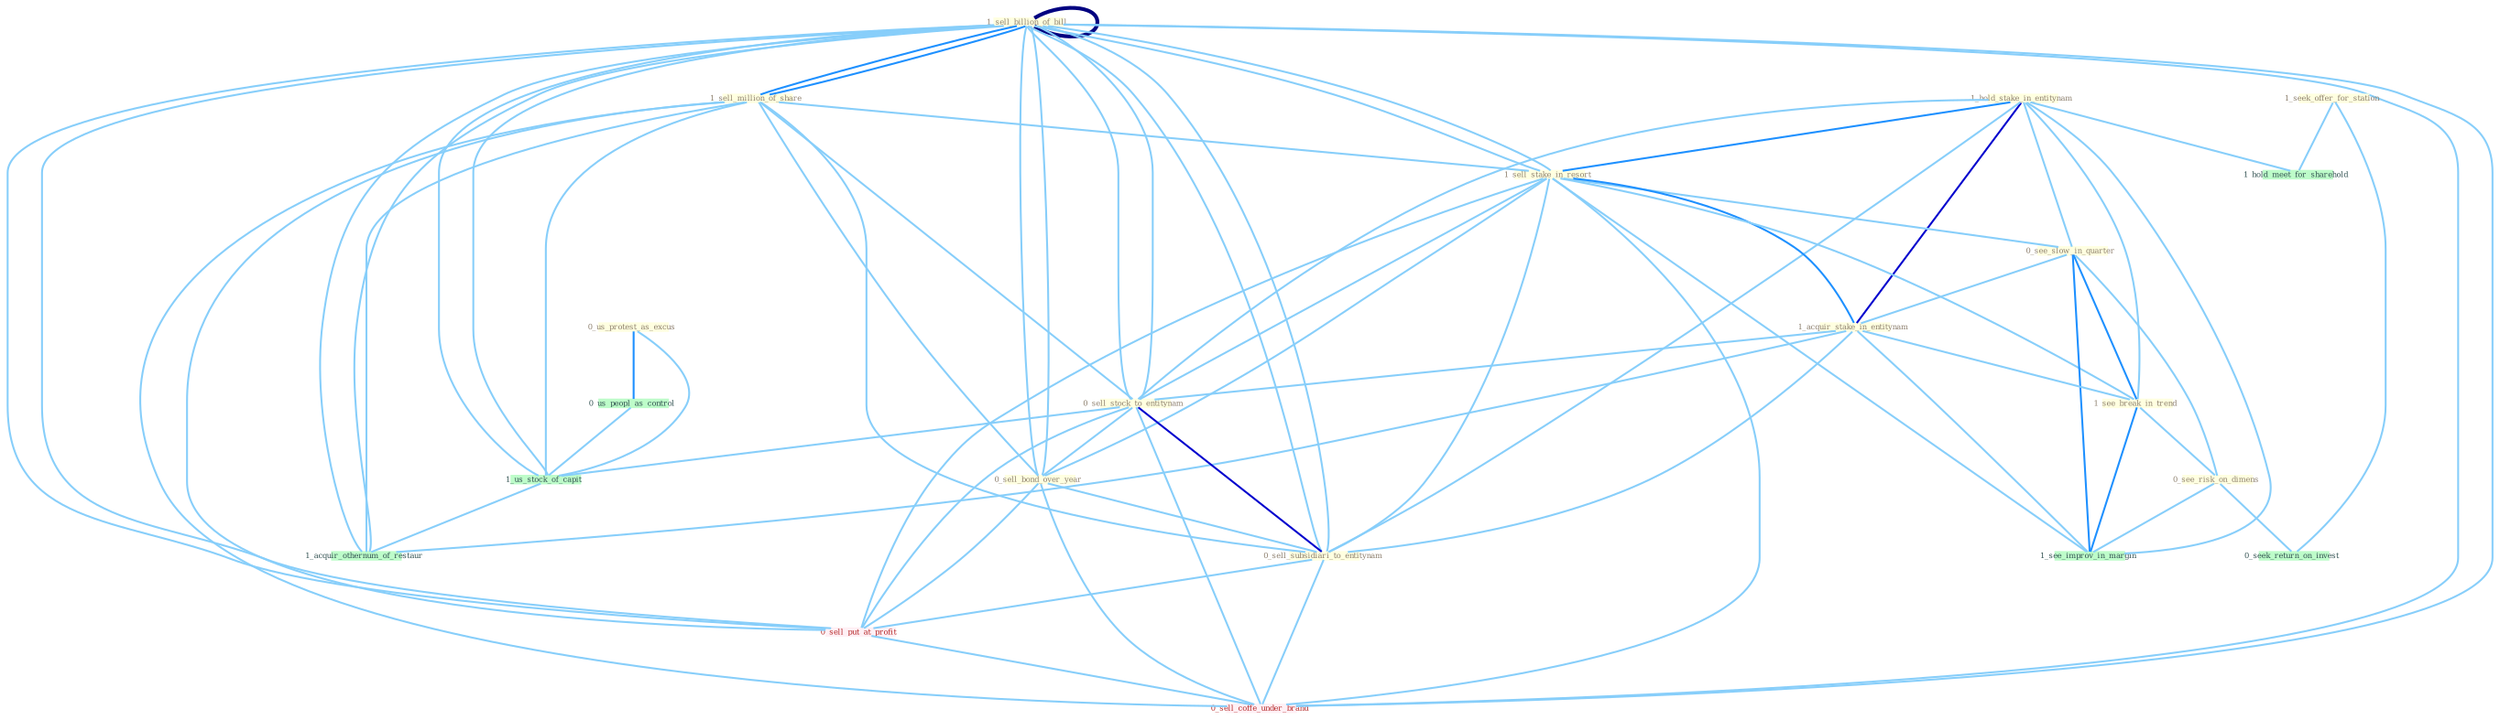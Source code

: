 Graph G{ 
    node
    [shape=polygon,style=filled,width=.5,height=.06,color="#BDFCC9",fixedsize=true,fontsize=4,
    fontcolor="#2f4f4f"];
    {node
    [color="#ffffe0", fontcolor="#8b7d6b"] "1_sell_billion_of_bill " "1_hold_stake_in_entitynam " "1_sell_billion_of_bill " "1_sell_million_of_share " "1_sell_stake_in_resort " "0_see_slow_in_quarter " "0_us_protest_as_excus " "1_acquir_stake_in_entitynam " "1_see_break_in_trend " "0_sell_stock_to_entitynam " "1_seek_offer_for_station " "0_sell_bond_over_year " "0_sell_subsidiari_to_entitynam " "0_see_risk_on_dimens "}
{node [color="#fff0f5", fontcolor="#b22222"] "0_sell_put_at_profit " "0_sell_coffe_under_brand "}
edge [color="#B0E2FF"];

	"1_sell_billion_of_bill " -- "1_sell_billion_of_bill " [w="4", style=bold, color="#000080", len=0.4];
	"1_sell_billion_of_bill " -- "1_sell_million_of_share " [w="2", color="#1e90ff" , len=0.8];
	"1_sell_billion_of_bill " -- "1_sell_stake_in_resort " [w="1", color="#87cefa" ];
	"1_sell_billion_of_bill " -- "0_sell_stock_to_entitynam " [w="1", color="#87cefa" ];
	"1_sell_billion_of_bill " -- "0_sell_bond_over_year " [w="1", color="#87cefa" ];
	"1_sell_billion_of_bill " -- "0_sell_subsidiari_to_entitynam " [w="1", color="#87cefa" ];
	"1_sell_billion_of_bill " -- "0_sell_put_at_profit " [w="1", color="#87cefa" ];
	"1_sell_billion_of_bill " -- "1_us_stock_of_capit " [w="1", color="#87cefa" ];
	"1_sell_billion_of_bill " -- "0_sell_coffe_under_brand " [w="1", color="#87cefa" ];
	"1_sell_billion_of_bill " -- "1_acquir_othernum_of_restaur " [w="1", color="#87cefa" ];
	"1_hold_stake_in_entitynam " -- "1_sell_stake_in_resort " [w="2", color="#1e90ff" , len=0.8];
	"1_hold_stake_in_entitynam " -- "0_see_slow_in_quarter " [w="1", color="#87cefa" ];
	"1_hold_stake_in_entitynam " -- "1_acquir_stake_in_entitynam " [w="3", color="#0000cd" , len=0.6];
	"1_hold_stake_in_entitynam " -- "1_see_break_in_trend " [w="1", color="#87cefa" ];
	"1_hold_stake_in_entitynam " -- "0_sell_stock_to_entitynam " [w="1", color="#87cefa" ];
	"1_hold_stake_in_entitynam " -- "0_sell_subsidiari_to_entitynam " [w="1", color="#87cefa" ];
	"1_hold_stake_in_entitynam " -- "1_see_improv_in_margin " [w="1", color="#87cefa" ];
	"1_hold_stake_in_entitynam " -- "1_hold_meet_for_sharehold " [w="1", color="#87cefa" ];
	"1_sell_billion_of_bill " -- "1_sell_million_of_share " [w="2", color="#1e90ff" , len=0.8];
	"1_sell_billion_of_bill " -- "1_sell_stake_in_resort " [w="1", color="#87cefa" ];
	"1_sell_billion_of_bill " -- "0_sell_stock_to_entitynam " [w="1", color="#87cefa" ];
	"1_sell_billion_of_bill " -- "0_sell_bond_over_year " [w="1", color="#87cefa" ];
	"1_sell_billion_of_bill " -- "0_sell_subsidiari_to_entitynam " [w="1", color="#87cefa" ];
	"1_sell_billion_of_bill " -- "0_sell_put_at_profit " [w="1", color="#87cefa" ];
	"1_sell_billion_of_bill " -- "1_us_stock_of_capit " [w="1", color="#87cefa" ];
	"1_sell_billion_of_bill " -- "0_sell_coffe_under_brand " [w="1", color="#87cefa" ];
	"1_sell_billion_of_bill " -- "1_acquir_othernum_of_restaur " [w="1", color="#87cefa" ];
	"1_sell_million_of_share " -- "1_sell_stake_in_resort " [w="1", color="#87cefa" ];
	"1_sell_million_of_share " -- "0_sell_stock_to_entitynam " [w="1", color="#87cefa" ];
	"1_sell_million_of_share " -- "0_sell_bond_over_year " [w="1", color="#87cefa" ];
	"1_sell_million_of_share " -- "0_sell_subsidiari_to_entitynam " [w="1", color="#87cefa" ];
	"1_sell_million_of_share " -- "0_sell_put_at_profit " [w="1", color="#87cefa" ];
	"1_sell_million_of_share " -- "1_us_stock_of_capit " [w="1", color="#87cefa" ];
	"1_sell_million_of_share " -- "0_sell_coffe_under_brand " [w="1", color="#87cefa" ];
	"1_sell_million_of_share " -- "1_acquir_othernum_of_restaur " [w="1", color="#87cefa" ];
	"1_sell_stake_in_resort " -- "0_see_slow_in_quarter " [w="1", color="#87cefa" ];
	"1_sell_stake_in_resort " -- "1_acquir_stake_in_entitynam " [w="2", color="#1e90ff" , len=0.8];
	"1_sell_stake_in_resort " -- "1_see_break_in_trend " [w="1", color="#87cefa" ];
	"1_sell_stake_in_resort " -- "0_sell_stock_to_entitynam " [w="1", color="#87cefa" ];
	"1_sell_stake_in_resort " -- "0_sell_bond_over_year " [w="1", color="#87cefa" ];
	"1_sell_stake_in_resort " -- "0_sell_subsidiari_to_entitynam " [w="1", color="#87cefa" ];
	"1_sell_stake_in_resort " -- "0_sell_put_at_profit " [w="1", color="#87cefa" ];
	"1_sell_stake_in_resort " -- "1_see_improv_in_margin " [w="1", color="#87cefa" ];
	"1_sell_stake_in_resort " -- "0_sell_coffe_under_brand " [w="1", color="#87cefa" ];
	"0_see_slow_in_quarter " -- "1_acquir_stake_in_entitynam " [w="1", color="#87cefa" ];
	"0_see_slow_in_quarter " -- "1_see_break_in_trend " [w="2", color="#1e90ff" , len=0.8];
	"0_see_slow_in_quarter " -- "0_see_risk_on_dimens " [w="1", color="#87cefa" ];
	"0_see_slow_in_quarter " -- "1_see_improv_in_margin " [w="2", color="#1e90ff" , len=0.8];
	"0_us_protest_as_excus " -- "0_us_peopl_as_control " [w="2", color="#1e90ff" , len=0.8];
	"0_us_protest_as_excus " -- "1_us_stock_of_capit " [w="1", color="#87cefa" ];
	"1_acquir_stake_in_entitynam " -- "1_see_break_in_trend " [w="1", color="#87cefa" ];
	"1_acquir_stake_in_entitynam " -- "0_sell_stock_to_entitynam " [w="1", color="#87cefa" ];
	"1_acquir_stake_in_entitynam " -- "0_sell_subsidiari_to_entitynam " [w="1", color="#87cefa" ];
	"1_acquir_stake_in_entitynam " -- "1_see_improv_in_margin " [w="1", color="#87cefa" ];
	"1_acquir_stake_in_entitynam " -- "1_acquir_othernum_of_restaur " [w="1", color="#87cefa" ];
	"1_see_break_in_trend " -- "0_see_risk_on_dimens " [w="1", color="#87cefa" ];
	"1_see_break_in_trend " -- "1_see_improv_in_margin " [w="2", color="#1e90ff" , len=0.8];
	"0_sell_stock_to_entitynam " -- "0_sell_bond_over_year " [w="1", color="#87cefa" ];
	"0_sell_stock_to_entitynam " -- "0_sell_subsidiari_to_entitynam " [w="3", color="#0000cd" , len=0.6];
	"0_sell_stock_to_entitynam " -- "0_sell_put_at_profit " [w="1", color="#87cefa" ];
	"0_sell_stock_to_entitynam " -- "1_us_stock_of_capit " [w="1", color="#87cefa" ];
	"0_sell_stock_to_entitynam " -- "0_sell_coffe_under_brand " [w="1", color="#87cefa" ];
	"1_seek_offer_for_station " -- "0_seek_return_on_invest " [w="1", color="#87cefa" ];
	"1_seek_offer_for_station " -- "1_hold_meet_for_sharehold " [w="1", color="#87cefa" ];
	"0_sell_bond_over_year " -- "0_sell_subsidiari_to_entitynam " [w="1", color="#87cefa" ];
	"0_sell_bond_over_year " -- "0_sell_put_at_profit " [w="1", color="#87cefa" ];
	"0_sell_bond_over_year " -- "0_sell_coffe_under_brand " [w="1", color="#87cefa" ];
	"0_sell_subsidiari_to_entitynam " -- "0_sell_put_at_profit " [w="1", color="#87cefa" ];
	"0_sell_subsidiari_to_entitynam " -- "0_sell_coffe_under_brand " [w="1", color="#87cefa" ];
	"0_see_risk_on_dimens " -- "0_seek_return_on_invest " [w="1", color="#87cefa" ];
	"0_see_risk_on_dimens " -- "1_see_improv_in_margin " [w="1", color="#87cefa" ];
	"0_us_peopl_as_control " -- "1_us_stock_of_capit " [w="1", color="#87cefa" ];
	"0_sell_put_at_profit " -- "0_sell_coffe_under_brand " [w="1", color="#87cefa" ];
	"1_us_stock_of_capit " -- "1_acquir_othernum_of_restaur " [w="1", color="#87cefa" ];
}